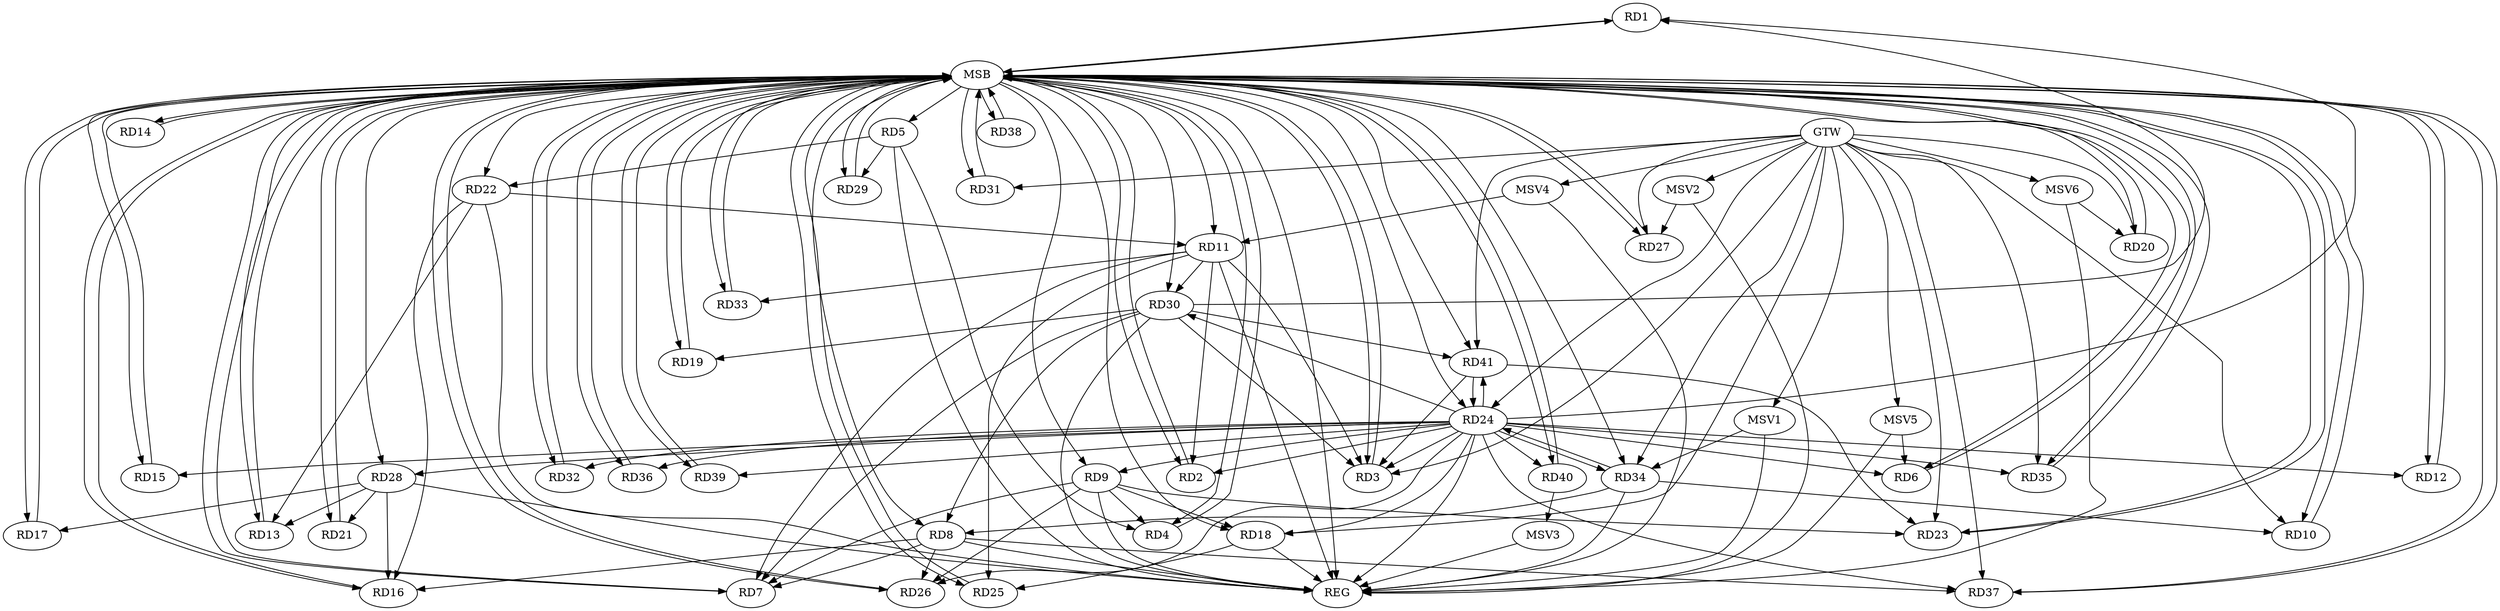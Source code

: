 strict digraph G {
  RD1 [ label="RD1" ];
  RD2 [ label="RD2" ];
  RD3 [ label="RD3" ];
  RD4 [ label="RD4" ];
  RD5 [ label="RD5" ];
  RD6 [ label="RD6" ];
  RD7 [ label="RD7" ];
  RD8 [ label="RD8" ];
  RD9 [ label="RD9" ];
  RD10 [ label="RD10" ];
  RD11 [ label="RD11" ];
  RD12 [ label="RD12" ];
  RD13 [ label="RD13" ];
  RD14 [ label="RD14" ];
  RD15 [ label="RD15" ];
  RD16 [ label="RD16" ];
  RD17 [ label="RD17" ];
  RD18 [ label="RD18" ];
  RD19 [ label="RD19" ];
  RD20 [ label="RD20" ];
  RD21 [ label="RD21" ];
  RD22 [ label="RD22" ];
  RD23 [ label="RD23" ];
  RD24 [ label="RD24" ];
  RD25 [ label="RD25" ];
  RD26 [ label="RD26" ];
  RD27 [ label="RD27" ];
  RD28 [ label="RD28" ];
  RD29 [ label="RD29" ];
  RD30 [ label="RD30" ];
  RD31 [ label="RD31" ];
  RD32 [ label="RD32" ];
  RD33 [ label="RD33" ];
  RD34 [ label="RD34" ];
  RD35 [ label="RD35" ];
  RD36 [ label="RD36" ];
  RD37 [ label="RD37" ];
  RD38 [ label="RD38" ];
  RD39 [ label="RD39" ];
  RD40 [ label="RD40" ];
  RD41 [ label="RD41" ];
  GTW [ label="GTW" ];
  REG [ label="REG" ];
  MSB [ label="MSB" ];
  MSV1 [ label="MSV1" ];
  MSV2 [ label="MSV2" ];
  MSV3 [ label="MSV3" ];
  MSV4 [ label="MSV4" ];
  MSV5 [ label="MSV5" ];
  MSV6 [ label="MSV6" ];
  RD24 -> RD1;
  RD30 -> RD1;
  RD11 -> RD2;
  RD11 -> RD3;
  RD24 -> RD3;
  RD30 -> RD3;
  RD41 -> RD3;
  RD5 -> RD4;
  RD9 -> RD4;
  RD5 -> RD22;
  RD5 -> RD29;
  RD8 -> RD7;
  RD9 -> RD7;
  RD11 -> RD7;
  RD30 -> RD7;
  RD8 -> RD16;
  RD8 -> RD26;
  RD30 -> RD8;
  RD34 -> RD8;
  RD8 -> RD37;
  RD9 -> RD18;
  RD9 -> RD23;
  RD9 -> RD26;
  RD34 -> RD10;
  RD22 -> RD11;
  RD11 -> RD25;
  RD11 -> RD30;
  RD11 -> RD33;
  RD22 -> RD13;
  RD28 -> RD13;
  RD22 -> RD16;
  RD28 -> RD16;
  RD28 -> RD17;
  RD18 -> RD25;
  RD30 -> RD19;
  RD28 -> RD21;
  RD41 -> RD23;
  RD24 -> RD28;
  RD34 -> RD24;
  RD24 -> RD35;
  RD24 -> RD37;
  RD24 -> RD40;
  RD24 -> RD41;
  RD41 -> RD24;
  RD30 -> RD41;
  GTW -> RD24;
  GTW -> RD10;
  GTW -> RD31;
  GTW -> RD27;
  GTW -> RD20;
  GTW -> RD41;
  GTW -> RD35;
  GTW -> RD3;
  GTW -> RD34;
  GTW -> RD37;
  GTW -> RD18;
  GTW -> RD23;
  RD5 -> REG;
  RD8 -> REG;
  RD9 -> REG;
  RD11 -> REG;
  RD18 -> REG;
  RD22 -> REG;
  RD24 -> REG;
  RD28 -> REG;
  RD30 -> REG;
  RD34 -> REG;
  RD1 -> MSB;
  MSB -> RD2;
  MSB -> RD7;
  MSB -> RD34;
  MSB -> RD37;
  MSB -> RD38;
  MSB -> RD41;
  MSB -> REG;
  RD2 -> MSB;
  MSB -> RD13;
  MSB -> RD19;
  MSB -> RD25;
  MSB -> RD27;
  RD3 -> MSB;
  MSB -> RD4;
  MSB -> RD10;
  MSB -> RD33;
  MSB -> RD36;
  RD4 -> MSB;
  MSB -> RD16;
  MSB -> RD29;
  MSB -> RD32;
  RD6 -> MSB;
  RD7 -> MSB;
  MSB -> RD6;
  MSB -> RD28;
  RD10 -> MSB;
  RD12 -> MSB;
  MSB -> RD5;
  MSB -> RD9;
  RD13 -> MSB;
  RD14 -> MSB;
  MSB -> RD35;
  RD15 -> MSB;
  RD16 -> MSB;
  MSB -> RD12;
  MSB -> RD15;
  RD17 -> MSB;
  MSB -> RD22;
  RD19 -> MSB;
  MSB -> RD23;
  RD20 -> MSB;
  MSB -> RD1;
  MSB -> RD21;
  RD21 -> MSB;
  MSB -> RD26;
  MSB -> RD40;
  RD23 -> MSB;
  MSB -> RD24;
  RD25 -> MSB;
  MSB -> RD14;
  MSB -> RD17;
  MSB -> RD31;
  RD26 -> MSB;
  MSB -> RD30;
  RD27 -> MSB;
  MSB -> RD18;
  RD29 -> MSB;
  MSB -> RD20;
  RD31 -> MSB;
  RD32 -> MSB;
  MSB -> RD3;
  MSB -> RD11;
  RD33 -> MSB;
  RD35 -> MSB;
  MSB -> RD8;
  RD36 -> MSB;
  RD37 -> MSB;
  RD38 -> MSB;
  RD39 -> MSB;
  RD40 -> MSB;
  MSB -> RD39;
  RD24 -> RD2;
  RD24 -> RD9;
  RD24 -> RD36;
  RD24 -> RD30;
  RD24 -> RD6;
  RD24 -> RD12;
  RD24 -> RD26;
  RD24 -> RD34;
  RD24 -> RD32;
  RD24 -> RD15;
  RD24 -> RD18;
  RD24 -> RD39;
  MSV1 -> RD34;
  GTW -> MSV1;
  MSV1 -> REG;
  MSV2 -> RD27;
  GTW -> MSV2;
  MSV2 -> REG;
  RD40 -> MSV3;
  MSV3 -> REG;
  MSV4 -> RD11;
  GTW -> MSV4;
  MSV4 -> REG;
  MSV5 -> RD6;
  GTW -> MSV5;
  MSV5 -> REG;
  MSV6 -> RD20;
  GTW -> MSV6;
  MSV6 -> REG;
}
